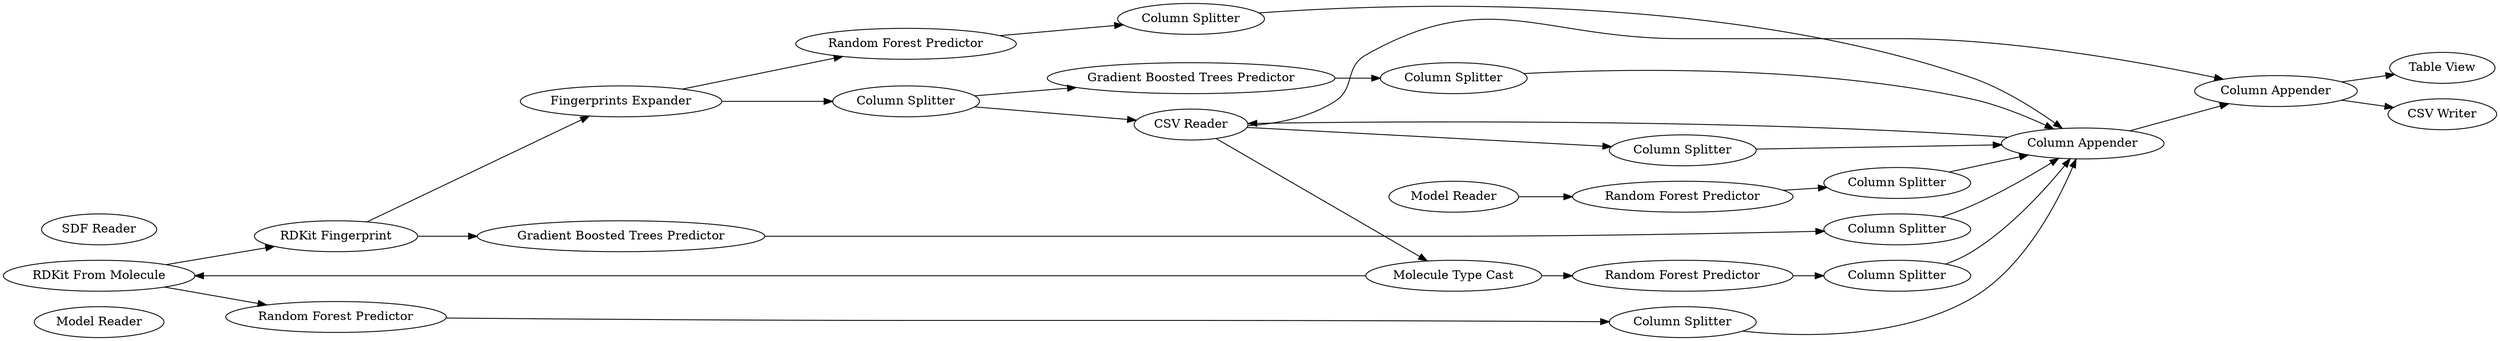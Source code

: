 digraph {
	1 [label="Model Reader"]
	2 [label="Model Reader"]
	3 [label="Model Reader"]
	4 [label="Model Reader"]
	5 [label="Model Reader"]
	6 [label="Model Reader"]
	7 [label="Model Reader"]
	8 [label="Random Forest Predictor"]
	9 [label="Random Forest Predictor"]
	10 [label="Random Forest Predictor"]
	11 [label="Random Forest Predictor"]
	12 [label="Random Forest Predictor"]
	13 [label="Gradient Boosted Trees Predictor"]
	14 [label="Gradient Boosted Trees Predictor"]
	15 [label="Column Splitter"]
	16 [label="Column Splitter"]
	17 [label="Column Splitter"]
	18 [label="Column Splitter"]
	19 [label="Column Splitter"]
	20 [label="Column Splitter"]
	21 [label="Column Splitter"]
	22 [label="Column Appender"]
	2 [label="RDKit From Molecule"]
	3 [label="Molecule Type Cast"]
	4 [label="RDKit Fingerprint"]
	6 [label="Fingerprints Expander"]
	7 [label="Column Splitter"]
	8 [label="CSV Reader"]
	23 [label="Column Appender"]
	24 [label="Table View"]
	25 [label="CSV Writer"]
	26 [label="SDF Reader"]
	22 -> 8
	2 -> 9
	3 -> 10
	4 -> 13
	5 -> 11
	6 -> 12
	7 -> 14
	8 -> 16
	9 -> 17
	10 -> 18
	11 -> 15
	12 -> 19
	13 -> 20
	14 -> 21
	15 -> 22
	16 -> 22
	17 -> 22
	18 -> 22
	19 -> 22
	20 -> 22
	21 -> 22
	22 -> 23
	2 -> 4
	3 -> 2
	4 -> 6
	6 -> 7
	7 -> 8
	8 -> 3
	8 -> 23
	23 -> 25
	23 -> 24
	rankdir=LR
}
